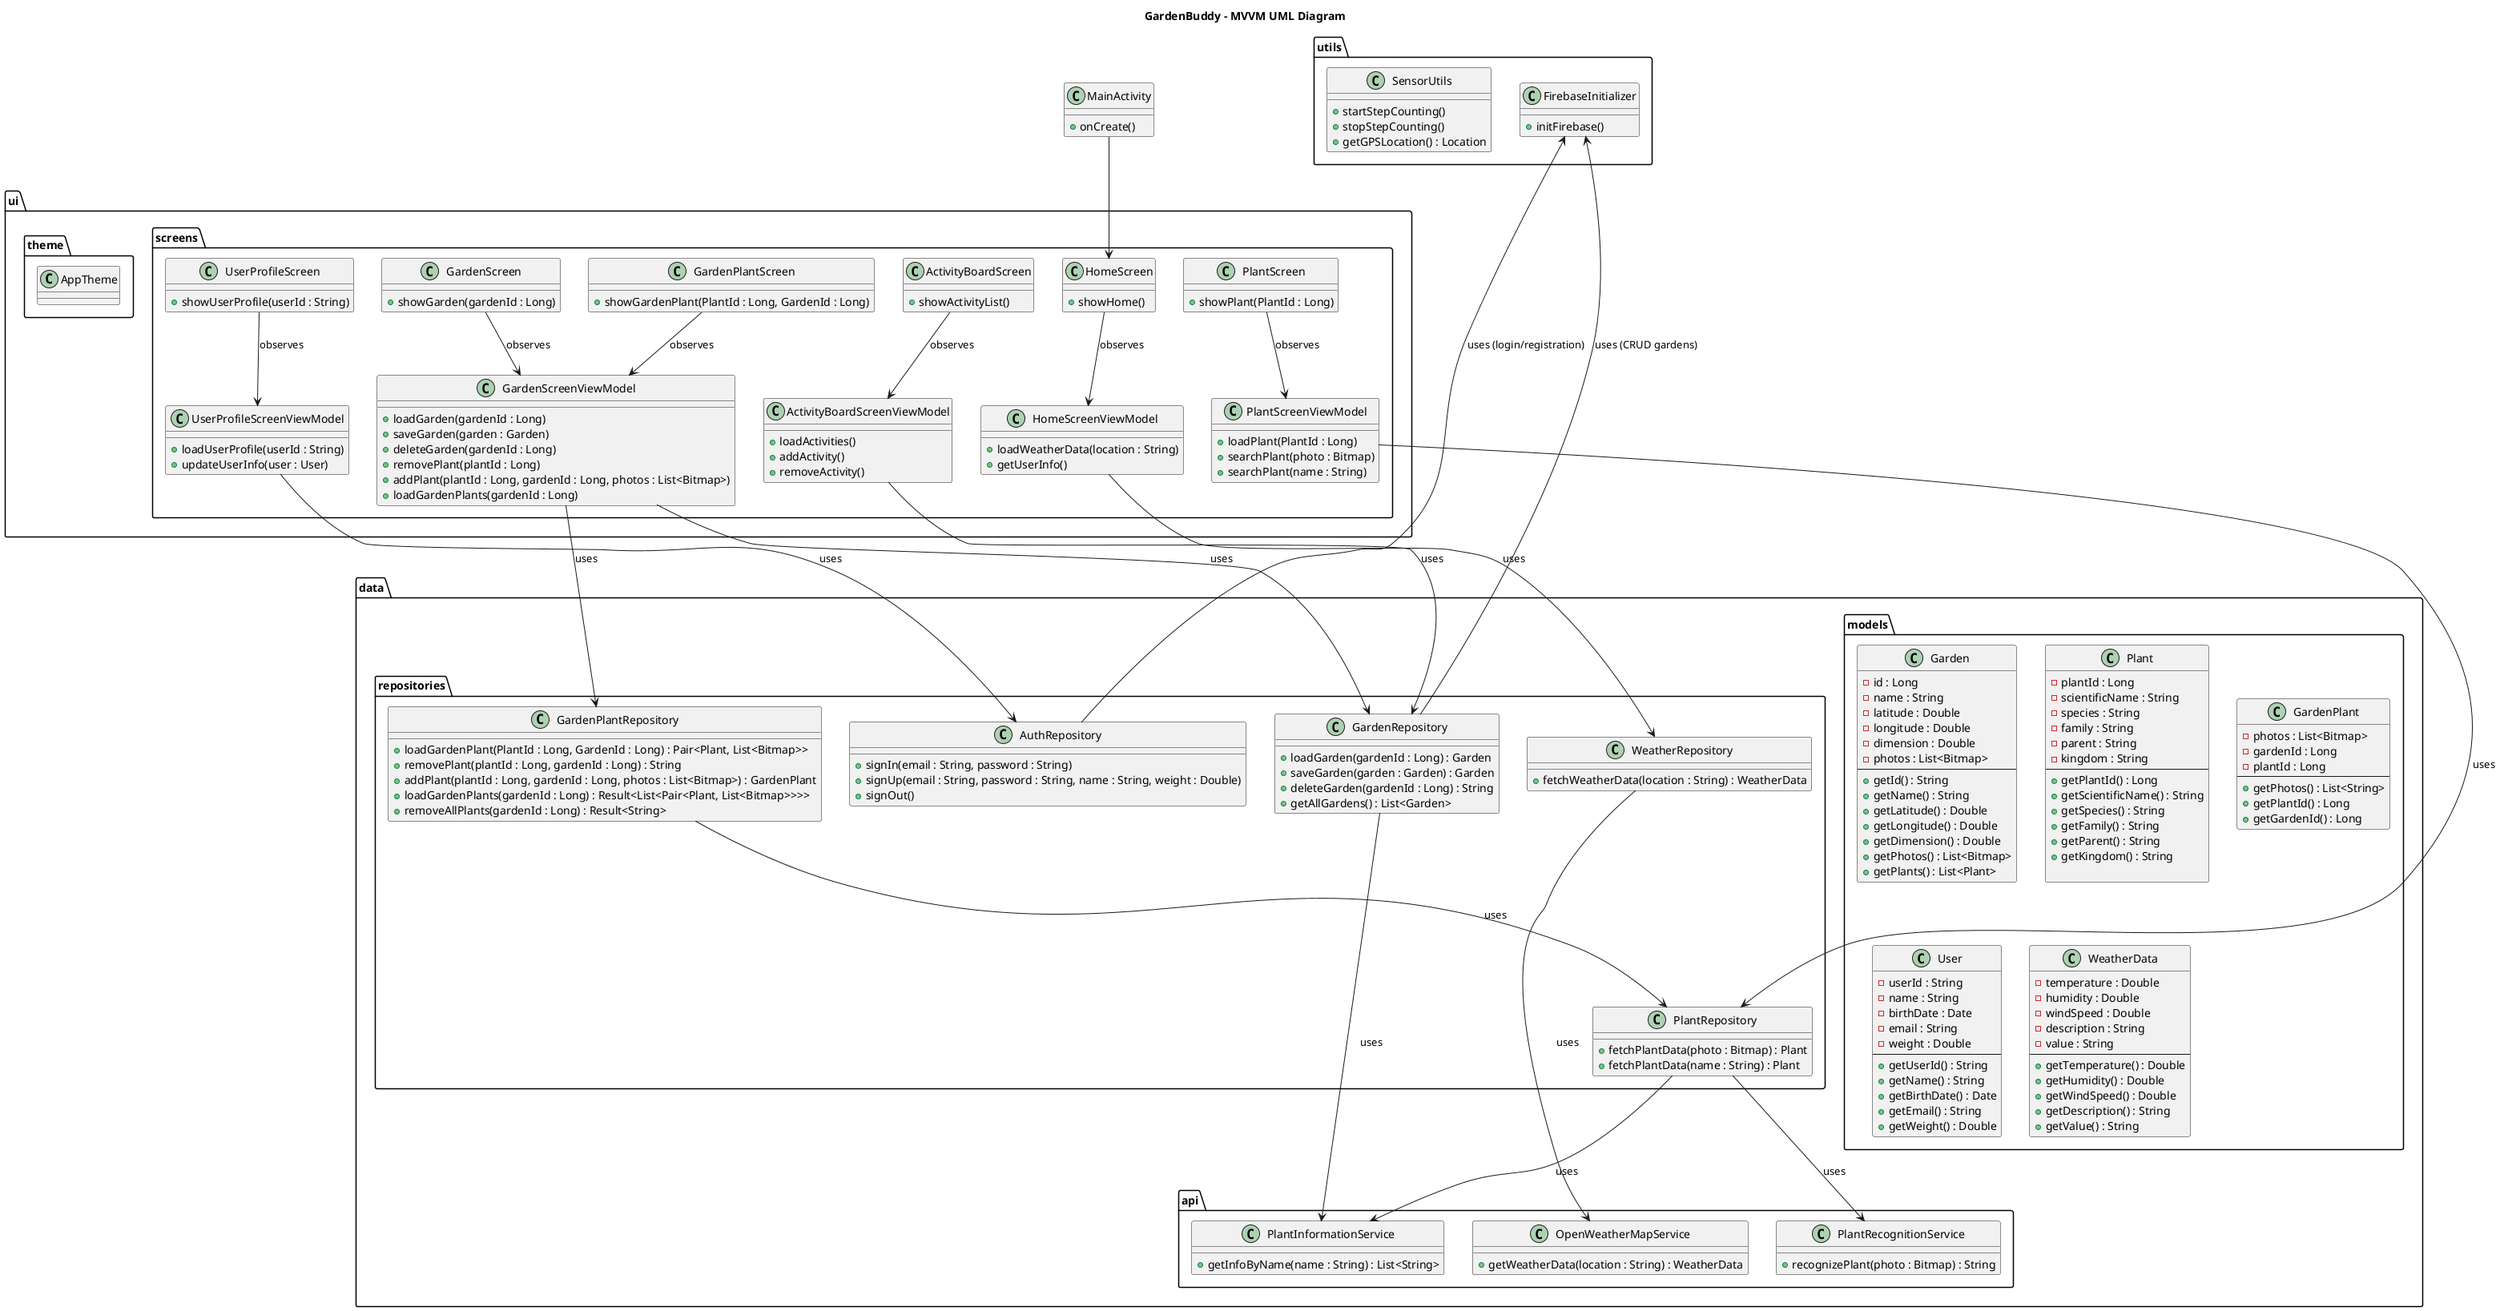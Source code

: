 @startuml
skinparam style strict

title GardenBuddy - MVVM UML Diagram

' Organizzazione in package principali
package "data" {

  package "api" {
    class OpenWeatherMapService {
      + getWeatherData(location : String) : WeatherData
    }

    class PlantRecognitionService {
      + recognizePlant(photo : Bitmap) : String
    }

    class PlantInformationService {
          + getInfoByName(name : String) : List<String>
        }
  }

  package "models" {
    class Garden {
      - id : Long
      - name : String
      - latitude : Double
      - longitude : Double
      - dimension : Double
      - photos : List<Bitmap>
      --
      + getId() : String
      + getName() : String
      + getLatitude() : Double
      + getLongitude() : Double
      + getDimension() : Double
      + getPhotos() : List<Bitmap>
      + getPlants() : List<Plant>
    }

    class Plant {
      - plantId : Long
      - scientificName : String
      - species : String
      - family : String
      - parent : String
      - kingdom : String
      --
      + getPlantId() : Long
      + getScientificName() : String
      + getSpecies() : String
      + getFamily() : String
      + getParent() : String
      + getKingdom() : String

    }

    class GardenPlant {
      - photos : List<Bitmap>
      - gardenId : Long
      - plantId : Long
      --
      + getPhotos() : List<String>
      + getPlantId() : Long
      + getGardenId() : Long
    }

    class User {
      - userId : String
      - name : String
      - birthDate : Date
      - email : String
      - weight : Double
      --
      + getUserId() : String
      + getName() : String
      + getBirthDate() : Date
      + getEmail() : String
      + getWeight() : Double
    }


    class WeatherData {
      - temperature : Double
      - humidity : Double
      - windSpeed : Double
      - description : String
      - value : String
      --
      + getTemperature() : Double
      + getHumidity() : Double
      + getWindSpeed() : Double
      + getDescription() : String
      + getValue() : String
    }
  }

  package "repositories" {
    class GardenRepository {

      + loadGarden(gardenId : Long) : Garden
      + saveGarden(garden : Garden) : Garden
      + deleteGarden(gardenId : Long) : String
      + getAllGardens() : List<Garden>
    }

    class WeatherRepository {
      + fetchWeatherData(location : String) : WeatherData
    }

    class PlantRepository {
      + fetchPlantData(photo : Bitmap) : Plant
      + fetchPlantData(name : String) : Plant
    }

    class GardenPlantRepository {
      + loadGardenPlant(PlantId : Long, GardenId : Long) : Pair<Plant, List<Bitmap>>
      + removePlant(plantId : Long, gardenId : Long) : String
      + addPlant(plantId : Long, gardenId : Long, photos : List<Bitmap>) : GardenPlant
      + loadGardenPlants(gardenId : Long) : Result<List<Pair<Plant, List<Bitmap>>>>
      + removeAllPlants(gardenId : Long) : Result<String>
    }

    class AuthRepository {
      + signIn(email : String, password : String)
      + signUp(email : String, password : String, name : String, weight : Double)
      + signOut()
    }
  }
}

package "ui" {
  package "screens" {
    class ActivityBoardScreen {
      + showActivityList()
    }
    class ActivityBoardScreenViewModel {
      + loadActivities()
      + addActivity()
      + removeActivity()
    }

    class GardenScreen {
      + showGarden(gardenId : Long)
    }
    class GardenScreenViewModel {
      + loadGarden(gardenId : Long)
      + saveGarden(garden : Garden)
      + deleteGarden(gardenId : Long)
      + removePlant(plantId : Long)
      + addPlant(plantId : Long, gardenId : Long, photos : List<Bitmap>)
      + loadGardenPlants(gardenId : Long)
    }

    class PlantScreen {
      + showPlant(PlantId : Long)
    }
    class PlantScreenViewModel {
      + loadPlant(PlantId : Long)
      + searchPlant(photo : Bitmap)
      + searchPlant(name : String)
    }

    class GardenPlantScreen {
          + showGardenPlant(PlantId : Long, GardenId : Long)
    }


    class HomeScreen {
      + showHome()
    }
    class HomeScreenViewModel {
      + loadWeatherData(location : String)
      + getUserInfo()
    }

    class UserProfileScreen {
      + showUserProfile(userId : String)
    }
    class UserProfileScreenViewModel {
      + loadUserProfile(userId : String)
      + updateUserInfo(user : User)
    }
  }

  package "theme" {
    ' Eventuali classi o file relativi al tema grafico, color palette, typography, etc.
    class AppTheme {
    }
  }
}

package "utils" {
  class FirebaseInitializer {
    + initFirebase()
  }

  class SensorUtils {
    + startStepCounting()
    + stopStepCounting()
    + getGPSLocation() : Location
  }
}

' MainActivity al di fuori dei package data, ui, utils
class MainActivity {
  + onCreate()
}

' =============================================================================
' RELAZIONI
' =============================================================================

' ------------------ Esempio di relazioni tra ViewModel e Repository ------------------
ActivityBoardScreenViewModel --> GardenRepository : uses
GardenScreenViewModel --> GardenPlantRepository : uses

GardenScreenViewModel --> GardenRepository : uses

HomeScreenViewModel --> WeatherRepository : uses
UserProfileScreenViewModel --> AuthRepository : uses
PlantScreenViewModel --> PlantRepository : uses

' ------------------ Esempio di relazioni tra Repository e Service --------------------
GardenRepository --> FirebaseInitializer : uses (CRUD gardens)
AuthRepository --> FirebaseInitializer : uses (login/registration)
WeatherRepository --> OpenWeatherMapService : uses
PlantRepository --> PlantRecognitionService : uses
PlantRepository --> PlantInformationService : uses

GardenPlantRepository --> PlantRepository : uses

GardenRepository --> PlantInformationService : uses

' ------------------ Esempio di relazioni con SensorUtils (GPS/Accelerometro) ---------
SensorUtils -[hidden]--> HomeScreenViewModel
SensorUtils -[hidden]--> ActivityBoardScreenViewModel
' Se un ViewModel o Repository utilizza direttamente i sensori, puoi rendere visibile la relazione

' ------------------ Esempio di relazioni tra View (Screen) e ViewModel ---------------
ActivityBoardScreen --> ActivityBoardScreenViewModel : observes
GardenScreen --> GardenScreenViewModel : observes
HomeScreen --> HomeScreenViewModel : observes
UserProfileScreen --> UserProfileScreenViewModel : observes
PlantScreen --> PlantScreenViewModel : observes
GardenPlantScreen --> GardenScreenViewModel : observes
' MainActivity come entry point generale (navigator verso le varie screen)
MainActivity --> HomeScreen

@enduml
